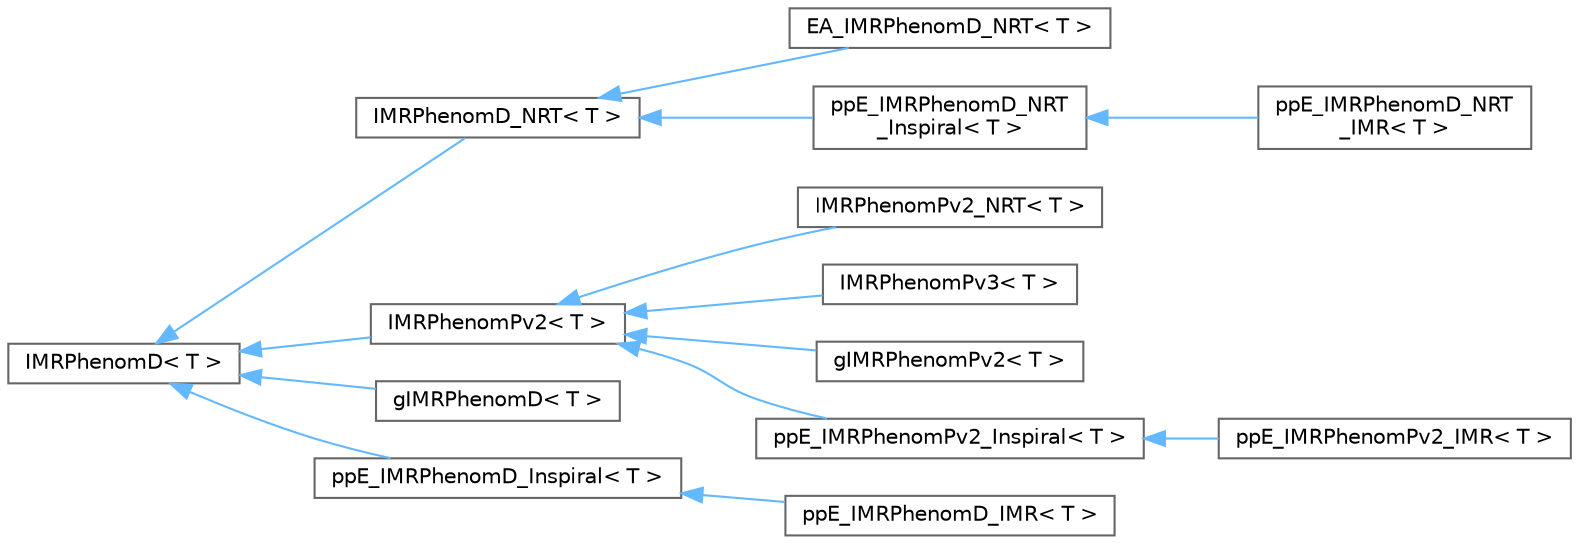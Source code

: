digraph "Graphical Class Hierarchy"
{
 // LATEX_PDF_SIZE
  bgcolor="transparent";
  edge [fontname=Helvetica,fontsize=10,labelfontname=Helvetica,labelfontsize=10];
  node [fontname=Helvetica,fontsize=10,shape=box,height=0.2,width=0.4];
  rankdir="LR";
  Node0 [id="Node000000",label="IMRPhenomD\< T \>",height=0.2,width=0.4,color="grey40", fillcolor="white", style="filled",URL="$classIMRPhenomD.html",tooltip=" "];
  Node0 -> Node1 [id="edge14_Node000000_Node000001",dir="back",color="steelblue1",style="solid",tooltip=" "];
  Node1 [id="Node000001",label="IMRPhenomD_NRT\< T \>",height=0.2,width=0.4,color="grey40", fillcolor="white", style="filled",URL="$classIMRPhenomD__NRT.html",tooltip=" "];
  Node1 -> Node2 [id="edge15_Node000001_Node000002",dir="back",color="steelblue1",style="solid",tooltip=" "];
  Node2 [id="Node000002",label="EA_IMRPhenomD_NRT\< T \>",height=0.2,width=0.4,color="grey40", fillcolor="white", style="filled",URL="$classEA__IMRPhenomD__NRT.html",tooltip=" "];
  Node1 -> Node3 [id="edge16_Node000001_Node000003",dir="back",color="steelblue1",style="solid",tooltip=" "];
  Node3 [id="Node000003",label="ppE_IMRPhenomD_NRT\l_Inspiral\< T \>",height=0.2,width=0.4,color="grey40", fillcolor="white", style="filled",URL="$classppE__IMRPhenomD__NRT__Inspiral.html",tooltip=" "];
  Node3 -> Node4 [id="edge17_Node000003_Node000004",dir="back",color="steelblue1",style="solid",tooltip=" "];
  Node4 [id="Node000004",label="ppE_IMRPhenomD_NRT\l_IMR\< T \>",height=0.2,width=0.4,color="grey40", fillcolor="white", style="filled",URL="$classppE__IMRPhenomD__NRT__IMR.html",tooltip=" "];
  Node0 -> Node5 [id="edge18_Node000000_Node000005",dir="back",color="steelblue1",style="solid",tooltip=" "];
  Node5 [id="Node000005",label="IMRPhenomPv2\< T \>",height=0.2,width=0.4,color="grey40", fillcolor="white", style="filled",URL="$classIMRPhenomPv2.html",tooltip=" "];
  Node5 -> Node6 [id="edge19_Node000005_Node000006",dir="back",color="steelblue1",style="solid",tooltip=" "];
  Node6 [id="Node000006",label="IMRPhenomPv2_NRT\< T \>",height=0.2,width=0.4,color="grey40", fillcolor="white", style="filled",URL="$classIMRPhenomPv2__NRT.html",tooltip=" "];
  Node5 -> Node7 [id="edge20_Node000005_Node000007",dir="back",color="steelblue1",style="solid",tooltip=" "];
  Node7 [id="Node000007",label="IMRPhenomPv3\< T \>",height=0.2,width=0.4,color="grey40", fillcolor="white", style="filled",URL="$classIMRPhenomPv3.html",tooltip=" "];
  Node5 -> Node8 [id="edge21_Node000005_Node000008",dir="back",color="steelblue1",style="solid",tooltip=" "];
  Node8 [id="Node000008",label="gIMRPhenomPv2\< T \>",height=0.2,width=0.4,color="grey40", fillcolor="white", style="filled",URL="$classgIMRPhenomPv2.html",tooltip=" "];
  Node5 -> Node9 [id="edge22_Node000005_Node000009",dir="back",color="steelblue1",style="solid",tooltip=" "];
  Node9 [id="Node000009",label="ppE_IMRPhenomPv2_Inspiral\< T \>",height=0.2,width=0.4,color="grey40", fillcolor="white", style="filled",URL="$classppE__IMRPhenomPv2__Inspiral.html",tooltip=" "];
  Node9 -> Node10 [id="edge23_Node000009_Node000010",dir="back",color="steelblue1",style="solid",tooltip=" "];
  Node10 [id="Node000010",label="ppE_IMRPhenomPv2_IMR\< T \>",height=0.2,width=0.4,color="grey40", fillcolor="white", style="filled",URL="$classppE__IMRPhenomPv2__IMR.html",tooltip=" "];
  Node0 -> Node11 [id="edge24_Node000000_Node000011",dir="back",color="steelblue1",style="solid",tooltip=" "];
  Node11 [id="Node000011",label="gIMRPhenomD\< T \>",height=0.2,width=0.4,color="grey40", fillcolor="white", style="filled",URL="$classgIMRPhenomD.html",tooltip=" "];
  Node0 -> Node12 [id="edge25_Node000000_Node000012",dir="back",color="steelblue1",style="solid",tooltip=" "];
  Node12 [id="Node000012",label="ppE_IMRPhenomD_Inspiral\< T \>",height=0.2,width=0.4,color="grey40", fillcolor="white", style="filled",URL="$classppE__IMRPhenomD__Inspiral.html",tooltip=" "];
  Node12 -> Node13 [id="edge26_Node000012_Node000013",dir="back",color="steelblue1",style="solid",tooltip=" "];
  Node13 [id="Node000013",label="ppE_IMRPhenomD_IMR\< T \>",height=0.2,width=0.4,color="grey40", fillcolor="white", style="filled",URL="$classppE__IMRPhenomD__IMR.html",tooltip=" "];
}

